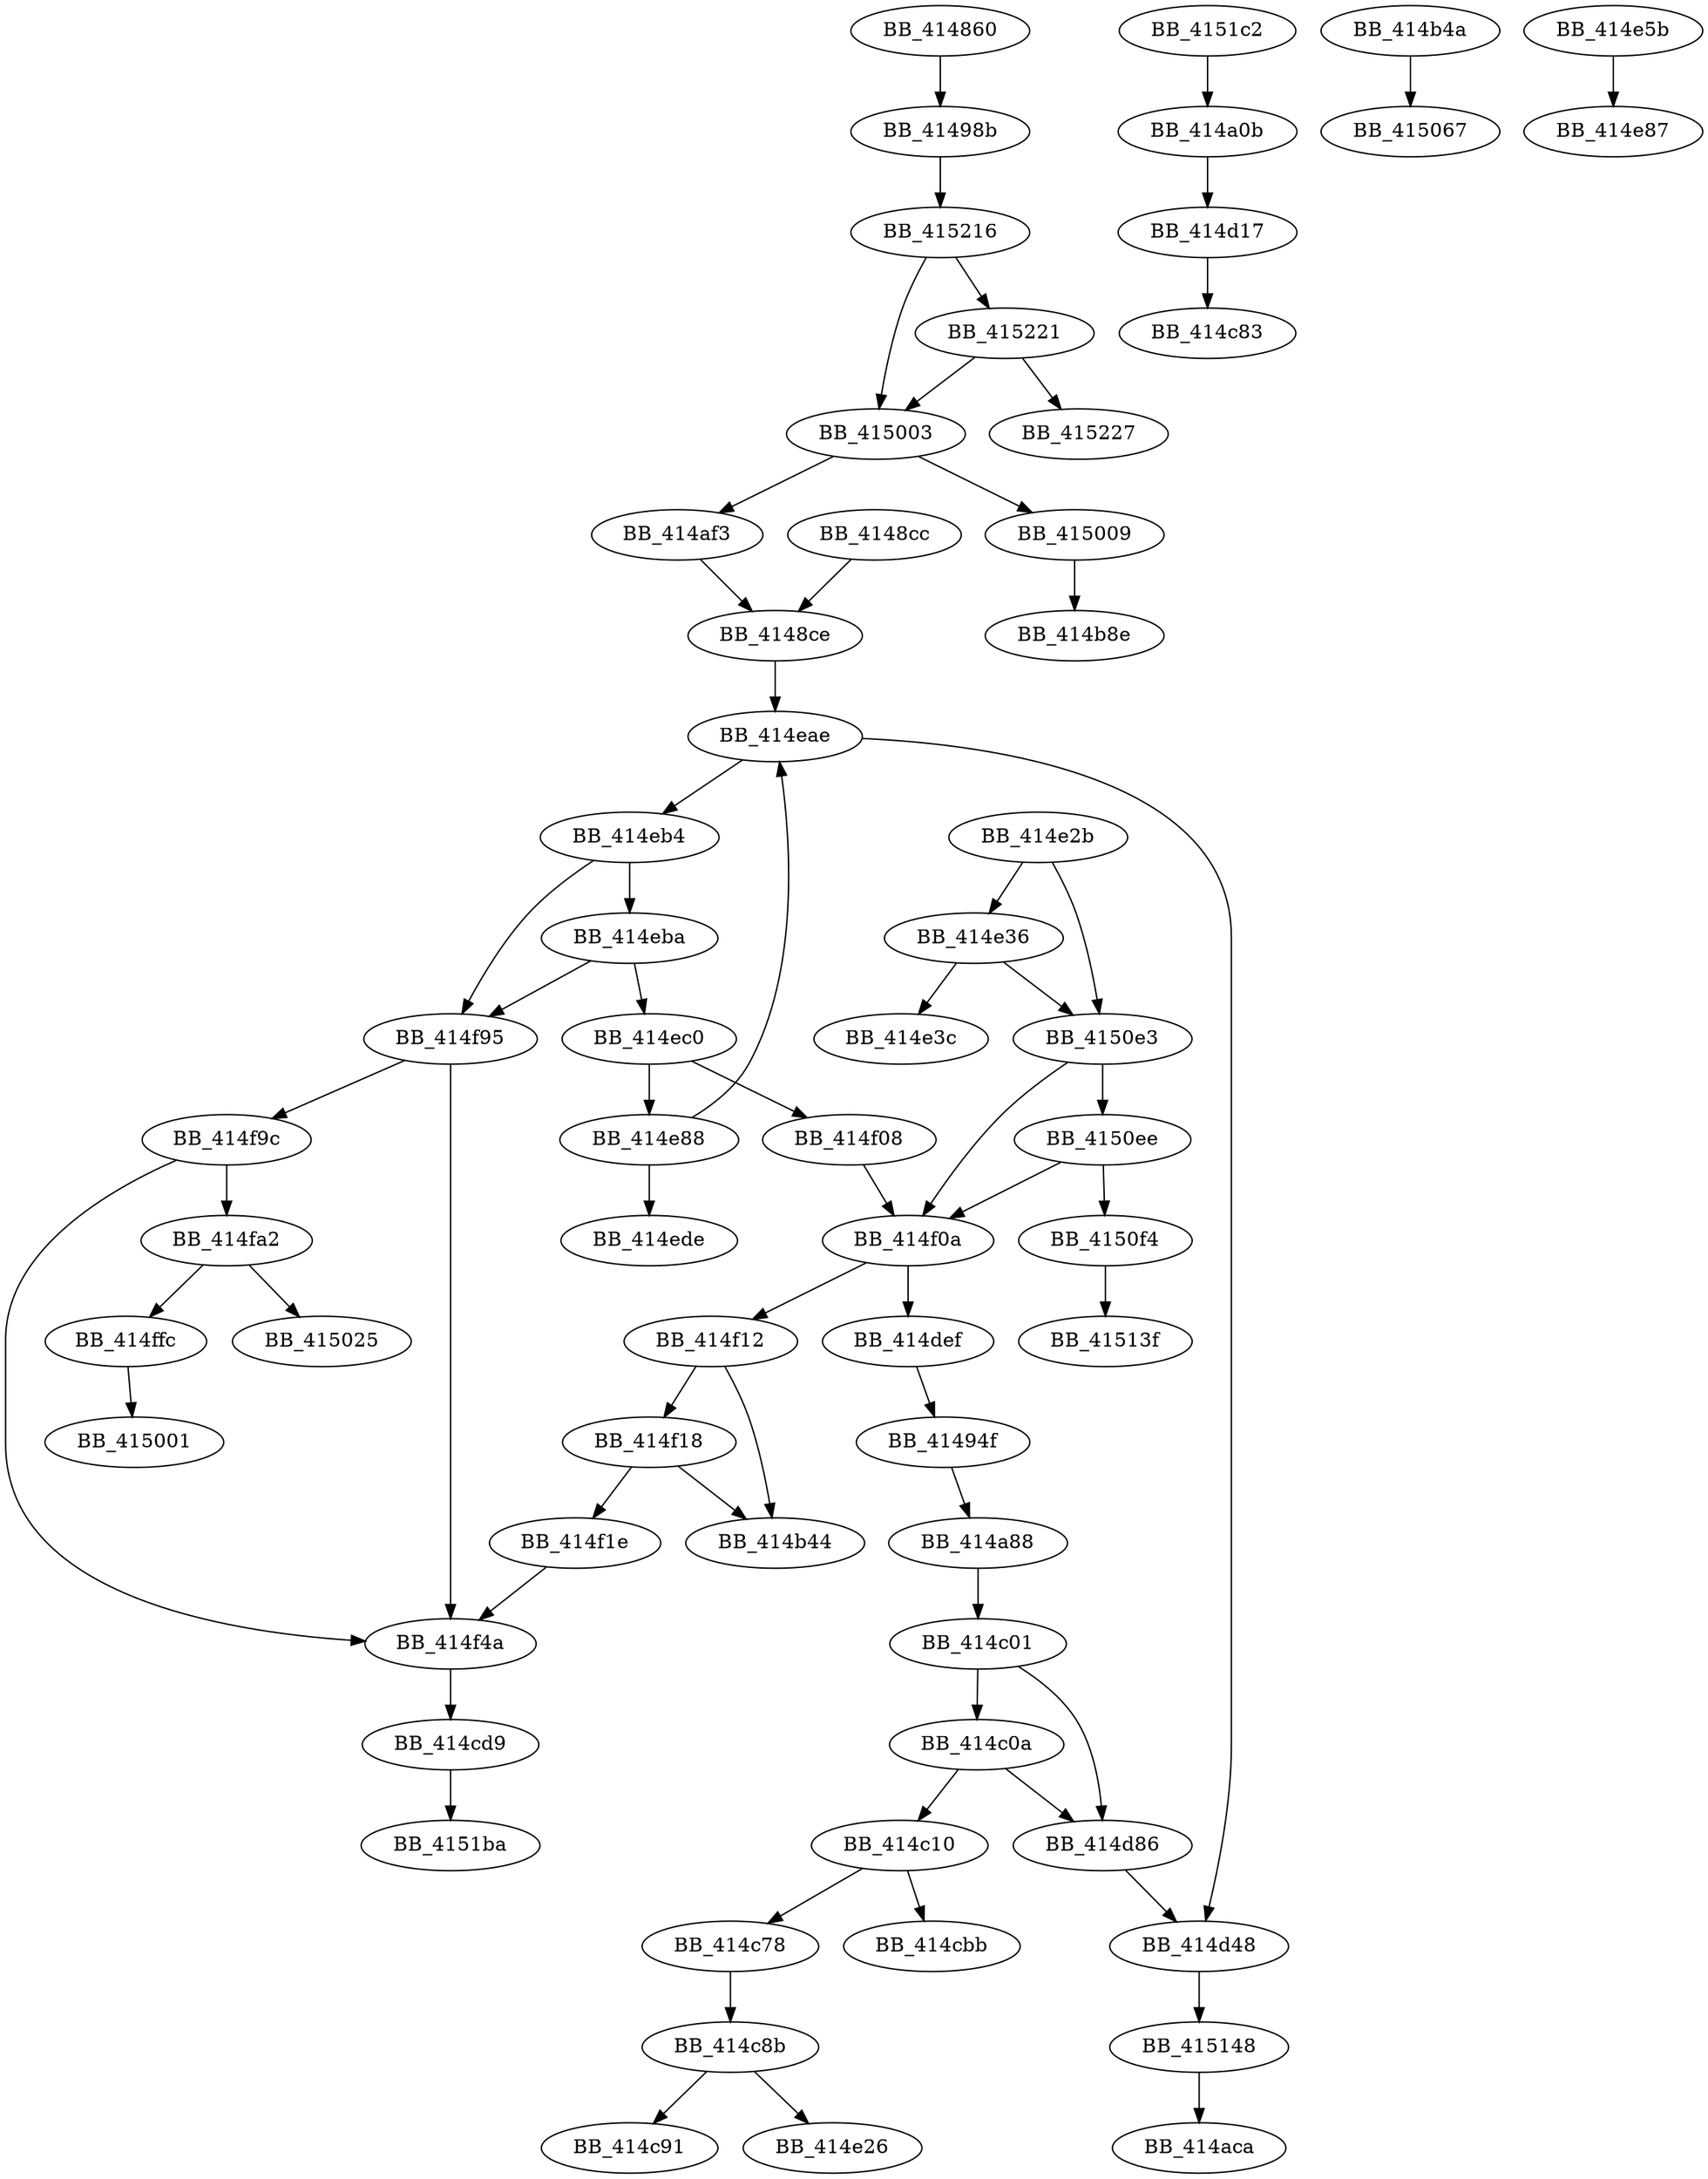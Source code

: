 DiGraph sub_414860{
BB_414860->BB_41498b
BB_4148cc->BB_4148ce
BB_4148ce->BB_414eae
BB_41494f->BB_414a88
BB_41498b->BB_415216
BB_414a0b->BB_414d17
BB_414a88->BB_414c01
BB_414af3->BB_4148ce
BB_414b4a->BB_415067
BB_414c01->BB_414c0a
BB_414c01->BB_414d86
BB_414c0a->BB_414c10
BB_414c0a->BB_414d86
BB_414c10->BB_414c78
BB_414c10->BB_414cbb
BB_414c78->BB_414c8b
BB_414c8b->BB_414c91
BB_414c8b->BB_414e26
BB_414cd9->BB_4151ba
BB_414d17->BB_414c83
BB_414d48->BB_415148
BB_414d86->BB_414d48
BB_414def->BB_41494f
BB_414e2b->BB_414e36
BB_414e2b->BB_4150e3
BB_414e36->BB_414e3c
BB_414e36->BB_4150e3
BB_414e5b->BB_414e87
BB_414e88->BB_414eae
BB_414e88->BB_414ede
BB_414eae->BB_414d48
BB_414eae->BB_414eb4
BB_414eb4->BB_414eba
BB_414eb4->BB_414f95
BB_414eba->BB_414ec0
BB_414eba->BB_414f95
BB_414ec0->BB_414e88
BB_414ec0->BB_414f08
BB_414f08->BB_414f0a
BB_414f0a->BB_414def
BB_414f0a->BB_414f12
BB_414f12->BB_414b44
BB_414f12->BB_414f18
BB_414f18->BB_414b44
BB_414f18->BB_414f1e
BB_414f1e->BB_414f4a
BB_414f4a->BB_414cd9
BB_414f95->BB_414f4a
BB_414f95->BB_414f9c
BB_414f9c->BB_414f4a
BB_414f9c->BB_414fa2
BB_414fa2->BB_414ffc
BB_414fa2->BB_415025
BB_414ffc->BB_415001
BB_415003->BB_414af3
BB_415003->BB_415009
BB_415009->BB_414b8e
BB_4150e3->BB_414f0a
BB_4150e3->BB_4150ee
BB_4150ee->BB_414f0a
BB_4150ee->BB_4150f4
BB_4150f4->BB_41513f
BB_415148->BB_414aca
BB_4151c2->BB_414a0b
BB_415216->BB_415003
BB_415216->BB_415221
BB_415221->BB_415003
BB_415221->BB_415227
}
